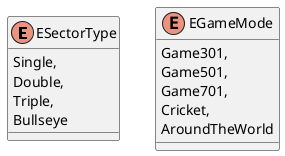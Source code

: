 @startuml Enumerators

enum ESectorType {
    Single,
    Double,
    Triple,
    Bullseye
}

enum EGameMode {
    Game301,
    Game501,
    Game701,
    Cricket,
    AroundTheWorld
}

@enduml